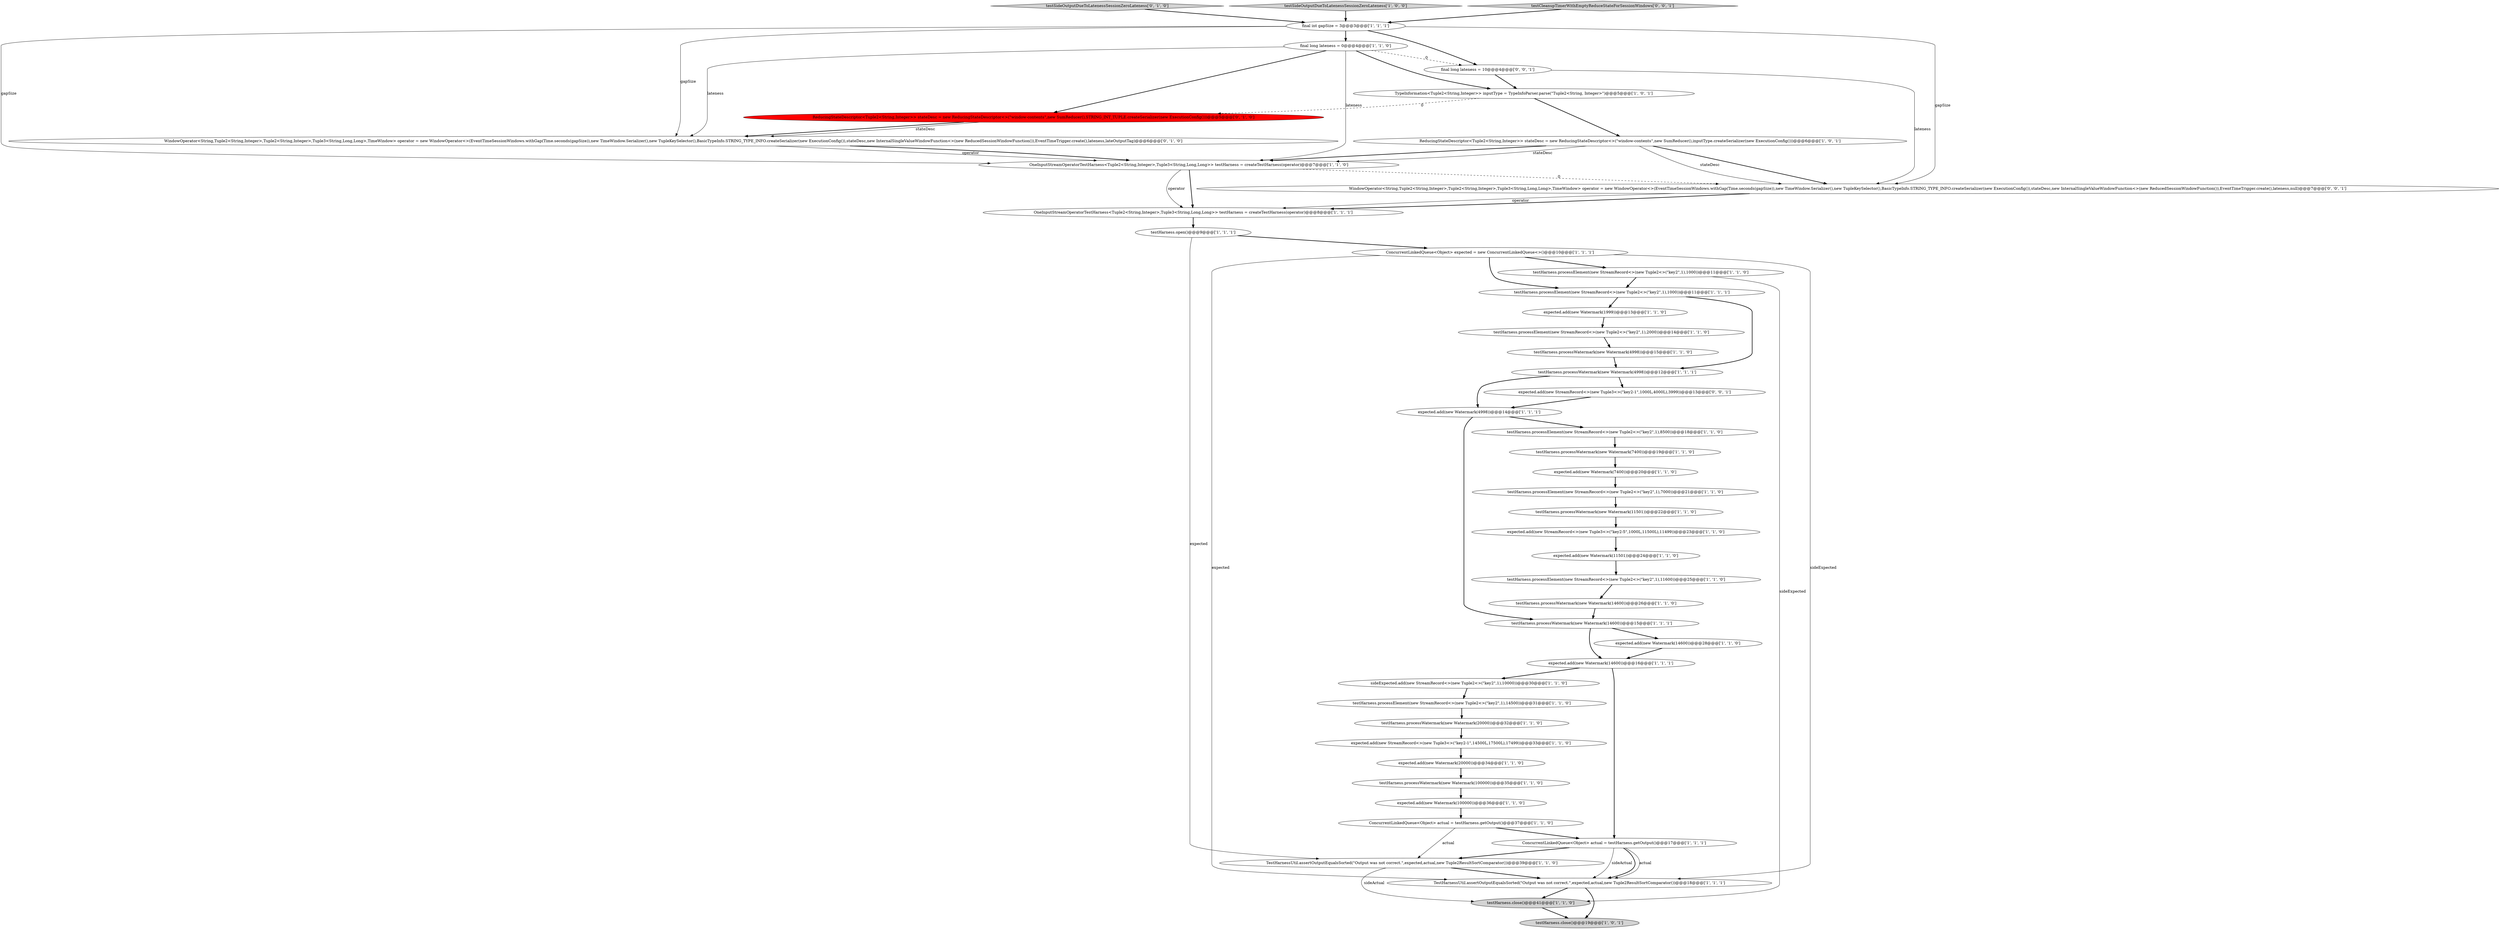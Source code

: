 digraph {
0 [style = filled, label = "testHarness.processWatermark(new Watermark(4998))@@@15@@@['1', '1', '0']", fillcolor = white, shape = ellipse image = "AAA0AAABBB1BBB"];
28 [style = filled, label = "ConcurrentLinkedQueue<Object> actual = testHarness.getOutput()@@@37@@@['1', '1', '0']", fillcolor = white, shape = ellipse image = "AAA0AAABBB1BBB"];
42 [style = filled, label = "ReducingStateDescriptor<Tuple2<String,Integer>> stateDesc = new ReducingStateDescriptor<>(\"window-contents\",new SumReducer(),STRING_INT_TUPLE.createSerializer(new ExecutionConfig()))@@@5@@@['0', '1', '0']", fillcolor = red, shape = ellipse image = "AAA1AAABBB2BBB"];
20 [style = filled, label = "expected.add(new Watermark(4998))@@@14@@@['1', '1', '1']", fillcolor = white, shape = ellipse image = "AAA0AAABBB1BBB"];
40 [style = filled, label = "testHarness.processElement(new StreamRecord<>(new Tuple2<>(\"key2\",1),7000))@@@21@@@['1', '1', '0']", fillcolor = white, shape = ellipse image = "AAA0AAABBB1BBB"];
43 [style = filled, label = "testSideOutputDueToLatenessSessionZeroLateness['0', '1', '0']", fillcolor = lightgray, shape = diamond image = "AAA0AAABBB2BBB"];
5 [style = filled, label = "testSideOutputDueToLatenessSessionZeroLateness['1', '0', '0']", fillcolor = lightgray, shape = diamond image = "AAA0AAABBB1BBB"];
16 [style = filled, label = "testHarness.processElement(new StreamRecord<>(new Tuple2<>(\"key2\",1),11600))@@@25@@@['1', '1', '0']", fillcolor = white, shape = ellipse image = "AAA0AAABBB1BBB"];
7 [style = filled, label = "expected.add(new StreamRecord<>(new Tuple3<>(\"key2-5\",1000L,11500L),11499))@@@23@@@['1', '1', '0']", fillcolor = white, shape = ellipse image = "AAA0AAABBB1BBB"];
46 [style = filled, label = "WindowOperator<String,Tuple2<String,Integer>,Tuple2<String,Integer>,Tuple3<String,Long,Long>,TimeWindow> operator = new WindowOperator<>(EventTimeSessionWindows.withGap(Time.seconds(gapSize)),new TimeWindow.Serializer(),new TupleKeySelector(),BasicTypeInfo.STRING_TYPE_INFO.createSerializer(new ExecutionConfig()),stateDesc,new InternalSingleValueWindowFunction<>(new ReducedSessionWindowFunction()),EventTimeTrigger.create(),lateness,null)@@@7@@@['0', '0', '1']", fillcolor = white, shape = ellipse image = "AAA0AAABBB3BBB"];
26 [style = filled, label = "testHarness.processElement(new StreamRecord<>(new Tuple2<>(\"key2\",1),14500))@@@31@@@['1', '1', '0']", fillcolor = white, shape = ellipse image = "AAA0AAABBB1BBB"];
37 [style = filled, label = "ReducingStateDescriptor<Tuple2<String,Integer>> stateDesc = new ReducingStateDescriptor<>(\"window-contents\",new SumReducer(),inputType.createSerializer(new ExecutionConfig()))@@@6@@@['1', '0', '1']", fillcolor = white, shape = ellipse image = "AAA0AAABBB1BBB"];
12 [style = filled, label = "expected.add(new Watermark(20000))@@@34@@@['1', '1', '0']", fillcolor = white, shape = ellipse image = "AAA0AAABBB1BBB"];
19 [style = filled, label = "testHarness.processWatermark(new Watermark(14600))@@@15@@@['1', '1', '1']", fillcolor = white, shape = ellipse image = "AAA0AAABBB1BBB"];
39 [style = filled, label = "testHarness.processWatermark(new Watermark(7400))@@@19@@@['1', '1', '0']", fillcolor = white, shape = ellipse image = "AAA0AAABBB1BBB"];
18 [style = filled, label = "testHarness.close()@@@41@@@['1', '1', '0']", fillcolor = lightgray, shape = ellipse image = "AAA0AAABBB1BBB"];
35 [style = filled, label = "testHarness.open()@@@9@@@['1', '1', '1']", fillcolor = white, shape = ellipse image = "AAA0AAABBB1BBB"];
23 [style = filled, label = "expected.add(new Watermark(100000))@@@36@@@['1', '1', '0']", fillcolor = white, shape = ellipse image = "AAA0AAABBB1BBB"];
34 [style = filled, label = "expected.add(new Watermark(14600))@@@16@@@['1', '1', '1']", fillcolor = white, shape = ellipse image = "AAA0AAABBB1BBB"];
13 [style = filled, label = "ConcurrentLinkedQueue<Object> expected = new ConcurrentLinkedQueue<>()@@@10@@@['1', '1', '1']", fillcolor = white, shape = ellipse image = "AAA0AAABBB1BBB"];
8 [style = filled, label = "testHarness.processElement(new StreamRecord<>(new Tuple2<>(\"key2\",1),8500))@@@18@@@['1', '1', '0']", fillcolor = white, shape = ellipse image = "AAA0AAABBB1BBB"];
29 [style = filled, label = "testHarness.processElement(new StreamRecord<>(new Tuple2<>(\"key2\",1),1000))@@@11@@@['1', '1', '0']", fillcolor = white, shape = ellipse image = "AAA0AAABBB1BBB"];
31 [style = filled, label = "expected.add(new Watermark(7400))@@@20@@@['1', '1', '0']", fillcolor = white, shape = ellipse image = "AAA0AAABBB1BBB"];
30 [style = filled, label = "expected.add(new StreamRecord<>(new Tuple3<>(\"key2-1\",14500L,17500L),17499))@@@33@@@['1', '1', '0']", fillcolor = white, shape = ellipse image = "AAA0AAABBB1BBB"];
9 [style = filled, label = "testHarness.processWatermark(new Watermark(4998))@@@12@@@['1', '1', '1']", fillcolor = white, shape = ellipse image = "AAA0AAABBB1BBB"];
38 [style = filled, label = "OneInputStreamOperatorTestHarness<Tuple2<String,Integer>,Tuple3<String,Long,Long>> testHarness = createTestHarness(operator)@@@8@@@['1', '1', '1']", fillcolor = white, shape = ellipse image = "AAA0AAABBB1BBB"];
24 [style = filled, label = "testHarness.processWatermark(new Watermark(100000))@@@35@@@['1', '1', '0']", fillcolor = white, shape = ellipse image = "AAA0AAABBB1BBB"];
47 [style = filled, label = "final long lateness = 10@@@4@@@['0', '0', '1']", fillcolor = white, shape = ellipse image = "AAA0AAABBB3BBB"];
25 [style = filled, label = "testHarness.close()@@@19@@@['1', '0', '1']", fillcolor = lightgray, shape = ellipse image = "AAA0AAABBB1BBB"];
36 [style = filled, label = "final long lateness = 0@@@4@@@['1', '1', '0']", fillcolor = white, shape = ellipse image = "AAA0AAABBB1BBB"];
44 [style = filled, label = "expected.add(new StreamRecord<>(new Tuple3<>(\"key2-1\",1000L,4000L),3999))@@@13@@@['0', '0', '1']", fillcolor = white, shape = ellipse image = "AAA0AAABBB3BBB"];
4 [style = filled, label = "testHarness.processWatermark(new Watermark(11501))@@@22@@@['1', '1', '0']", fillcolor = white, shape = ellipse image = "AAA0AAABBB1BBB"];
22 [style = filled, label = "expected.add(new Watermark(14600))@@@28@@@['1', '1', '0']", fillcolor = white, shape = ellipse image = "AAA0AAABBB1BBB"];
17 [style = filled, label = "testHarness.processWatermark(new Watermark(20000))@@@32@@@['1', '1', '0']", fillcolor = white, shape = ellipse image = "AAA0AAABBB1BBB"];
2 [style = filled, label = "testHarness.processWatermark(new Watermark(14600))@@@26@@@['1', '1', '0']", fillcolor = white, shape = ellipse image = "AAA0AAABBB1BBB"];
14 [style = filled, label = "ConcurrentLinkedQueue<Object> actual = testHarness.getOutput()@@@17@@@['1', '1', '1']", fillcolor = white, shape = ellipse image = "AAA0AAABBB1BBB"];
11 [style = filled, label = "expected.add(new Watermark(1999))@@@13@@@['1', '1', '0']", fillcolor = white, shape = ellipse image = "AAA0AAABBB1BBB"];
3 [style = filled, label = "testHarness.processElement(new StreamRecord<>(new Tuple2<>(\"key2\",1),1000))@@@11@@@['1', '1', '1']", fillcolor = white, shape = ellipse image = "AAA0AAABBB1BBB"];
33 [style = filled, label = "OneInputStreamOperatorTestHarness<Tuple2<String,Integer>,Tuple3<String,Long,Long>> testHarness = createTestHarness(operator)@@@7@@@['1', '1', '0']", fillcolor = white, shape = ellipse image = "AAA0AAABBB1BBB"];
32 [style = filled, label = "TestHarnessUtil.assertOutputEqualsSorted(\"Output was not correct.\",expected,actual,new Tuple2ResultSortComparator())@@@18@@@['1', '1', '1']", fillcolor = white, shape = ellipse image = "AAA0AAABBB1BBB"];
45 [style = filled, label = "testCleanupTimerWithEmptyReduceStateForSessionWindows['0', '0', '1']", fillcolor = lightgray, shape = diamond image = "AAA0AAABBB3BBB"];
10 [style = filled, label = "final int gapSize = 3@@@3@@@['1', '1', '1']", fillcolor = white, shape = ellipse image = "AAA0AAABBB1BBB"];
1 [style = filled, label = "TestHarnessUtil.assertOutputEqualsSorted(\"Output was not correct.\",expected,actual,new Tuple2ResultSortComparator())@@@39@@@['1', '1', '0']", fillcolor = white, shape = ellipse image = "AAA0AAABBB1BBB"];
21 [style = filled, label = "expected.add(new Watermark(11501))@@@24@@@['1', '1', '0']", fillcolor = white, shape = ellipse image = "AAA0AAABBB1BBB"];
41 [style = filled, label = "WindowOperator<String,Tuple2<String,Integer>,Tuple2<String,Integer>,Tuple3<String,Long,Long>,TimeWindow> operator = new WindowOperator<>(EventTimeSessionWindows.withGap(Time.seconds(gapSize)),new TimeWindow.Serializer(),new TupleKeySelector(),BasicTypeInfo.STRING_TYPE_INFO.createSerializer(new ExecutionConfig()),stateDesc,new InternalSingleValueWindowFunction<>(new ReducedSessionWindowFunction()),EventTimeTrigger.create(),lateness,lateOutputTag)@@@6@@@['0', '1', '0']", fillcolor = white, shape = ellipse image = "AAA0AAABBB2BBB"];
15 [style = filled, label = "TypeInformation<Tuple2<String,Integer>> inputType = TypeInfoParser.parse(\"Tuple2<String, Integer>\")@@@5@@@['1', '0', '1']", fillcolor = white, shape = ellipse image = "AAA0AAABBB1BBB"];
27 [style = filled, label = "sideExpected.add(new StreamRecord<>(new Tuple2<>(\"key2\",1),10000))@@@30@@@['1', '1', '0']", fillcolor = white, shape = ellipse image = "AAA0AAABBB1BBB"];
6 [style = filled, label = "testHarness.processElement(new StreamRecord<>(new Tuple2<>(\"key2\",1),2000))@@@14@@@['1', '1', '0']", fillcolor = white, shape = ellipse image = "AAA0AAABBB1BBB"];
40->4 [style = bold, label=""];
5->10 [style = bold, label=""];
13->32 [style = solid, label="expected"];
13->32 [style = solid, label="sideExpected"];
42->41 [style = bold, label=""];
0->9 [style = bold, label=""];
46->38 [style = bold, label=""];
2->19 [style = bold, label=""];
19->34 [style = bold, label=""];
47->15 [style = bold, label=""];
10->33 [style = solid, label="gapSize"];
10->46 [style = solid, label="gapSize"];
26->17 [style = bold, label=""];
37->33 [style = solid, label="stateDesc"];
11->6 [style = bold, label=""];
29->3 [style = bold, label=""];
36->15 [style = bold, label=""];
29->18 [style = solid, label="sideExpected"];
47->46 [style = solid, label="lateness"];
3->11 [style = bold, label=""];
41->33 [style = solid, label="operator"];
9->20 [style = bold, label=""];
17->30 [style = bold, label=""];
6->0 [style = bold, label=""];
42->41 [style = solid, label="stateDesc"];
33->46 [style = dashed, label="0"];
12->24 [style = bold, label=""];
16->2 [style = bold, label=""];
24->23 [style = bold, label=""];
4->7 [style = bold, label=""];
28->14 [style = bold, label=""];
10->36 [style = bold, label=""];
14->1 [style = bold, label=""];
33->38 [style = solid, label="operator"];
1->18 [style = solid, label="sideActual"];
15->42 [style = dashed, label="0"];
36->47 [style = dashed, label="0"];
23->28 [style = bold, label=""];
3->9 [style = bold, label=""];
35->1 [style = solid, label="expected"];
13->29 [style = bold, label=""];
20->8 [style = bold, label=""];
30->12 [style = bold, label=""];
37->46 [style = bold, label=""];
14->32 [style = solid, label="sideActual"];
13->3 [style = bold, label=""];
39->31 [style = bold, label=""];
44->20 [style = bold, label=""];
37->46 [style = solid, label="stateDesc"];
22->34 [style = bold, label=""];
9->44 [style = bold, label=""];
28->1 [style = solid, label="actual"];
32->25 [style = bold, label=""];
18->25 [style = bold, label=""];
10->47 [style = bold, label=""];
21->16 [style = bold, label=""];
31->40 [style = bold, label=""];
7->21 [style = bold, label=""];
1->32 [style = bold, label=""];
33->38 [style = bold, label=""];
43->10 [style = bold, label=""];
46->38 [style = solid, label="operator"];
36->33 [style = solid, label="lateness"];
34->14 [style = bold, label=""];
41->33 [style = bold, label=""];
32->18 [style = bold, label=""];
37->33 [style = bold, label=""];
38->35 [style = bold, label=""];
35->13 [style = bold, label=""];
8->39 [style = bold, label=""];
15->37 [style = bold, label=""];
19->22 [style = bold, label=""];
20->19 [style = bold, label=""];
14->32 [style = bold, label=""];
14->32 [style = solid, label="actual"];
45->10 [style = bold, label=""];
36->42 [style = bold, label=""];
36->41 [style = solid, label="lateness"];
10->41 [style = solid, label="gapSize"];
34->27 [style = bold, label=""];
27->26 [style = bold, label=""];
}
